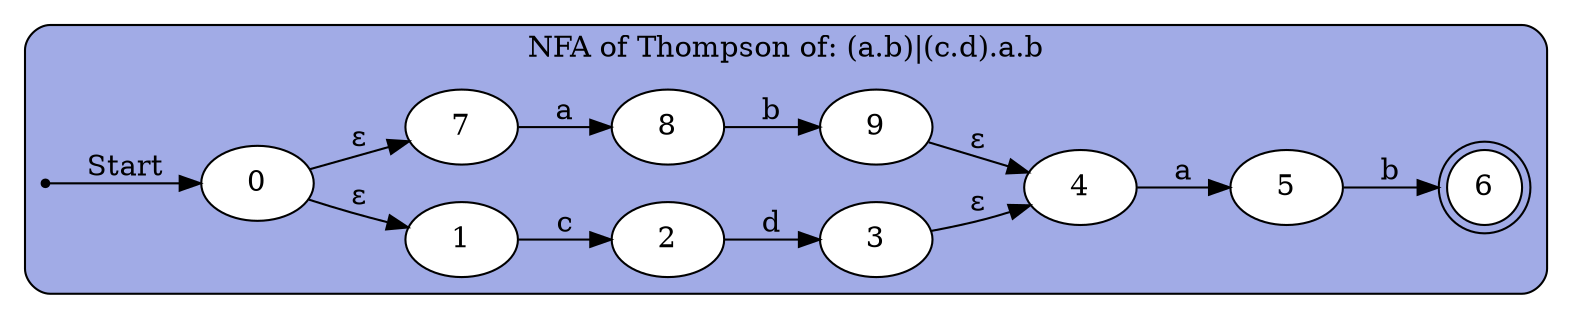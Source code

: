 digraph finite_state_machine{
    rankdir=LR;
    subgraph cluster{        style = "rounded,filled";
        color = "#000000";
        fillcolor = "0.641 0.3 0.9";
        node [shape = point ] qi;
        node [style = "rounded,filled", color = "#000000", fillcolor = white, shape = doublecircle] 6;
        node [style = "rounded,filled", color = "#000000", fillcolor = white, shape="oval"];
        qi -> 0 [ label = "Start" ];
        0 -> 1 [ label = "&epsilon;" ];
        0 -> 7 [ label = "&epsilon;" ];
        1 -> 2 [ label = "c" ];
        2 -> 3 [ label = "d" ];
        3 -> 4 [ label = "&epsilon;" ];
        4 -> 5 [ label = "a" ];
        5 -> 6 [ label = "b" ];
        7 -> 8 [ label = "a" ];
        8 -> 9 [ label = "b" ];
        9 -> 4 [ label = "&epsilon;" ];
        label = "NFA of Thompson of: (a.b)|(c.d).a.b";

    }
}
//dot -Tpng elemplo.gv > salida.png
//((struct Thompson *)0xb34f90)->expression